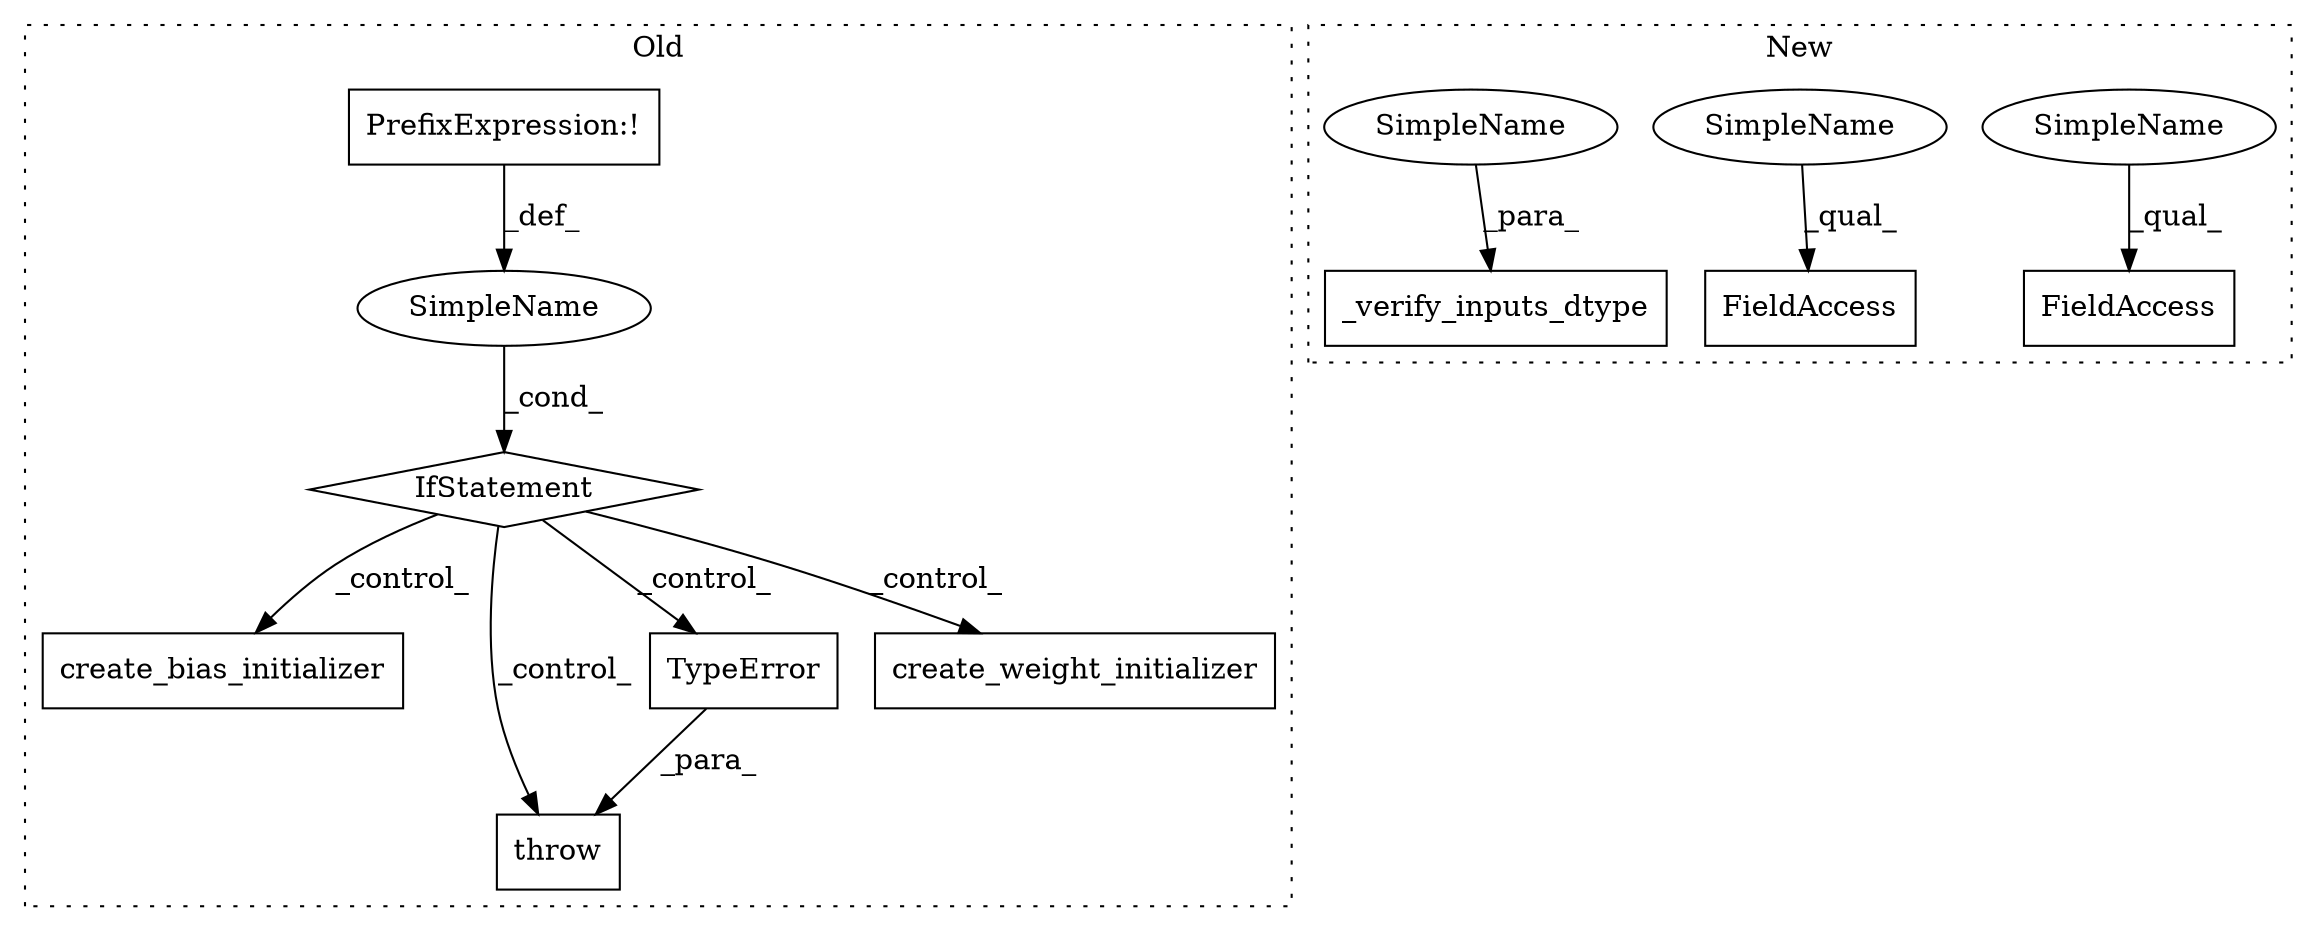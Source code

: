 digraph G {
subgraph cluster0 {
1 [label="create_bias_initializer" a="32" s="24227,24261" l="24,1" shape="box"];
3 [label="SimpleName" a="42" s="" l="" shape="ellipse"];
4 [label="throw" a="53" s="23720" l="6" shape="box"];
5 [label="PrefixExpression:!" a="38" s="23658" l="1" shape="box"];
7 [label="IfStatement" a="25" s="23654,23710" l="4,2" shape="diamond"];
8 [label="TypeError" a="32" s="23726,23809" l="10,1" shape="box"];
9 [label="create_weight_initializer" a="32" s="24066,24123" l="26,1" shape="box"];
label = "Old";
style="dotted";
}
subgraph cluster1 {
2 [label="_verify_inputs_dtype" a="32" s="23903,23930" l="21,1" shape="box"];
6 [label="FieldAccess" a="22" s="24464" l="12" shape="box"];
10 [label="FieldAccess" a="22" s="24759" l="12" shape="box"];
11 [label="SimpleName" a="42" s="24464" l="6" shape="ellipse"];
12 [label="SimpleName" a="42" s="24759" l="6" shape="ellipse"];
13 [label="SimpleName" a="42" s="23924" l="6" shape="ellipse"];
label = "New";
style="dotted";
}
3 -> 7 [label="_cond_"];
5 -> 3 [label="_def_"];
7 -> 1 [label="_control_"];
7 -> 4 [label="_control_"];
7 -> 8 [label="_control_"];
7 -> 9 [label="_control_"];
8 -> 4 [label="_para_"];
11 -> 6 [label="_qual_"];
12 -> 10 [label="_qual_"];
13 -> 2 [label="_para_"];
}